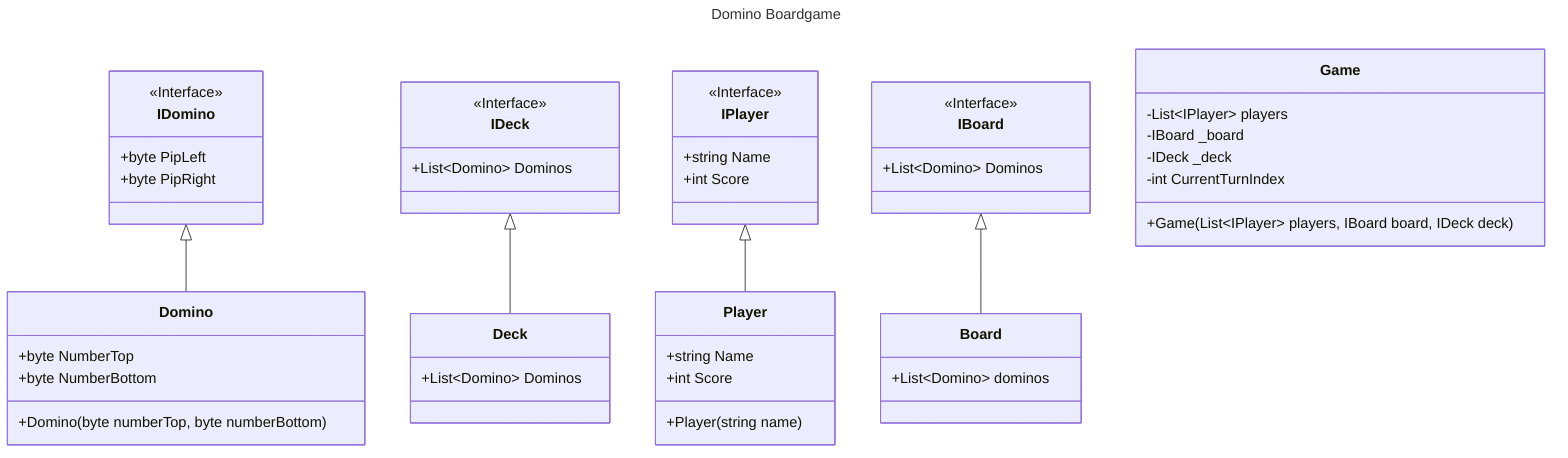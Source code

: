 ---
title: Domino Boardgame
---

classDiagram
    IDomino <|-- Domino
    IDeck <|-- Deck
    IPlayer <|-- Player
    IBoard <|-- Board

    class IDomino {
        <<Interface>>
        +byte PipLeft
        +byte PipRight
    }
    class Domino {
        +byte NumberTop
        +byte NumberBottom
        +Domino(byte numberTop, byte numberBottom)
    }

    class IDeck {
        <<Interface>>
        +List~Domino~ Dominos
    }
    class Deck {
        +List~Domino~ Dominos
    }
    class IPlayer {
        <<Interface>>
        +string Name
        +int Score
    }

    class Player {
        +string Name
        +int Score
        +Player(string name)
    }

    class IBoard {
        <<Interface>>
        +List~Domino~ Dominos
    }
    class Board {
        +List~Domino~ dominos
    }

    class Game {
        -List~IPlayer~ players
        -IBoard _board
        -IDeck _deck
        -int CurrentTurnIndex
        +Game(List~IPlayer~ players, IBoard board, IDeck deck)
    }